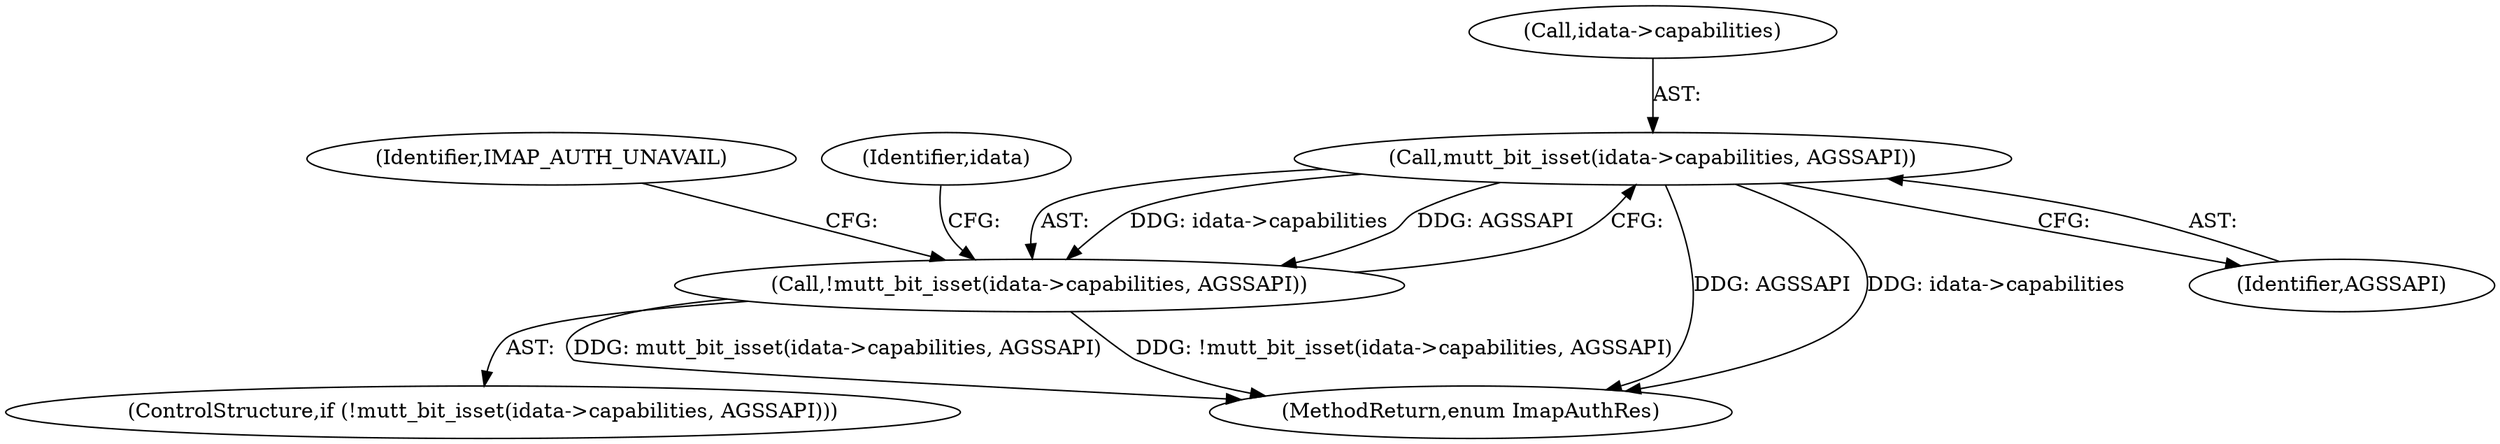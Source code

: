digraph "0_neomutt_6f163e07ae68654d7ac5268cbb7565f6df79ad85_0@pointer" {
"1000138" [label="(Call,mutt_bit_isset(idata->capabilities, AGSSAPI))"];
"1000137" [label="(Call,!mutt_bit_isset(idata->capabilities, AGSSAPI))"];
"1000136" [label="(ControlStructure,if (!mutt_bit_isset(idata->capabilities, AGSSAPI)))"];
"1000137" [label="(Call,!mutt_bit_isset(idata->capabilities, AGSSAPI))"];
"1000782" [label="(MethodReturn,enum ImapAuthRes)"];
"1000138" [label="(Call,mutt_bit_isset(idata->capabilities, AGSSAPI))"];
"1000144" [label="(Identifier,IMAP_AUTH_UNAVAIL)"];
"1000151" [label="(Identifier,idata)"];
"1000142" [label="(Identifier,AGSSAPI)"];
"1000139" [label="(Call,idata->capabilities)"];
"1000138" -> "1000137"  [label="AST: "];
"1000138" -> "1000142"  [label="CFG: "];
"1000139" -> "1000138"  [label="AST: "];
"1000142" -> "1000138"  [label="AST: "];
"1000137" -> "1000138"  [label="CFG: "];
"1000138" -> "1000782"  [label="DDG: AGSSAPI"];
"1000138" -> "1000782"  [label="DDG: idata->capabilities"];
"1000138" -> "1000137"  [label="DDG: idata->capabilities"];
"1000138" -> "1000137"  [label="DDG: AGSSAPI"];
"1000137" -> "1000136"  [label="AST: "];
"1000144" -> "1000137"  [label="CFG: "];
"1000151" -> "1000137"  [label="CFG: "];
"1000137" -> "1000782"  [label="DDG: mutt_bit_isset(idata->capabilities, AGSSAPI)"];
"1000137" -> "1000782"  [label="DDG: !mutt_bit_isset(idata->capabilities, AGSSAPI)"];
}
